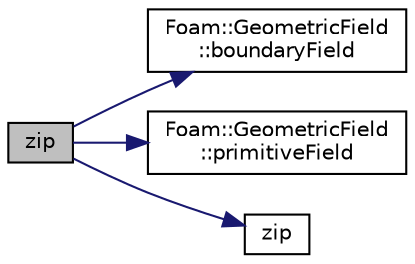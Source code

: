 digraph "zip"
{
  bgcolor="transparent";
  edge [fontname="Helvetica",fontsize="10",labelfontname="Helvetica",labelfontsize="10"];
  node [fontname="Helvetica",fontsize="10",shape=record];
  rankdir="LR";
  Node1 [label="zip",height=0.2,width=0.4,color="black", fillcolor="grey75", style="filled" fontcolor="black"];
  Node1 -> Node2 [color="midnightblue",fontsize="10",style="solid",fontname="Helvetica"];
  Node2 [label="Foam::GeometricField\l::boundaryField",height=0.2,width=0.4,color="black",URL="$classFoam_1_1GeometricField.html#a6987ef31fb532d0fc43c84eca14fe558",tooltip="Return const-reference to the boundary field. "];
  Node1 -> Node3 [color="midnightblue",fontsize="10",style="solid",fontname="Helvetica"];
  Node3 [label="Foam::GeometricField\l::primitiveField",height=0.2,width=0.4,color="black",URL="$classFoam_1_1GeometricField.html#ab5d7029d12b148265a0573939f56756a",tooltip="Return a const-reference to the internal field. "];
  Node1 -> Node4 [color="midnightblue",fontsize="10",style="solid",fontname="Helvetica"];
  Node4 [label="zip",height=0.2,width=0.4,color="black",URL="$namespaceFoam.html#afd7b098bf8bfd0c10d119c3dee4a4d65",tooltip="Zip together sphericalTensor field field from components. "];
}
